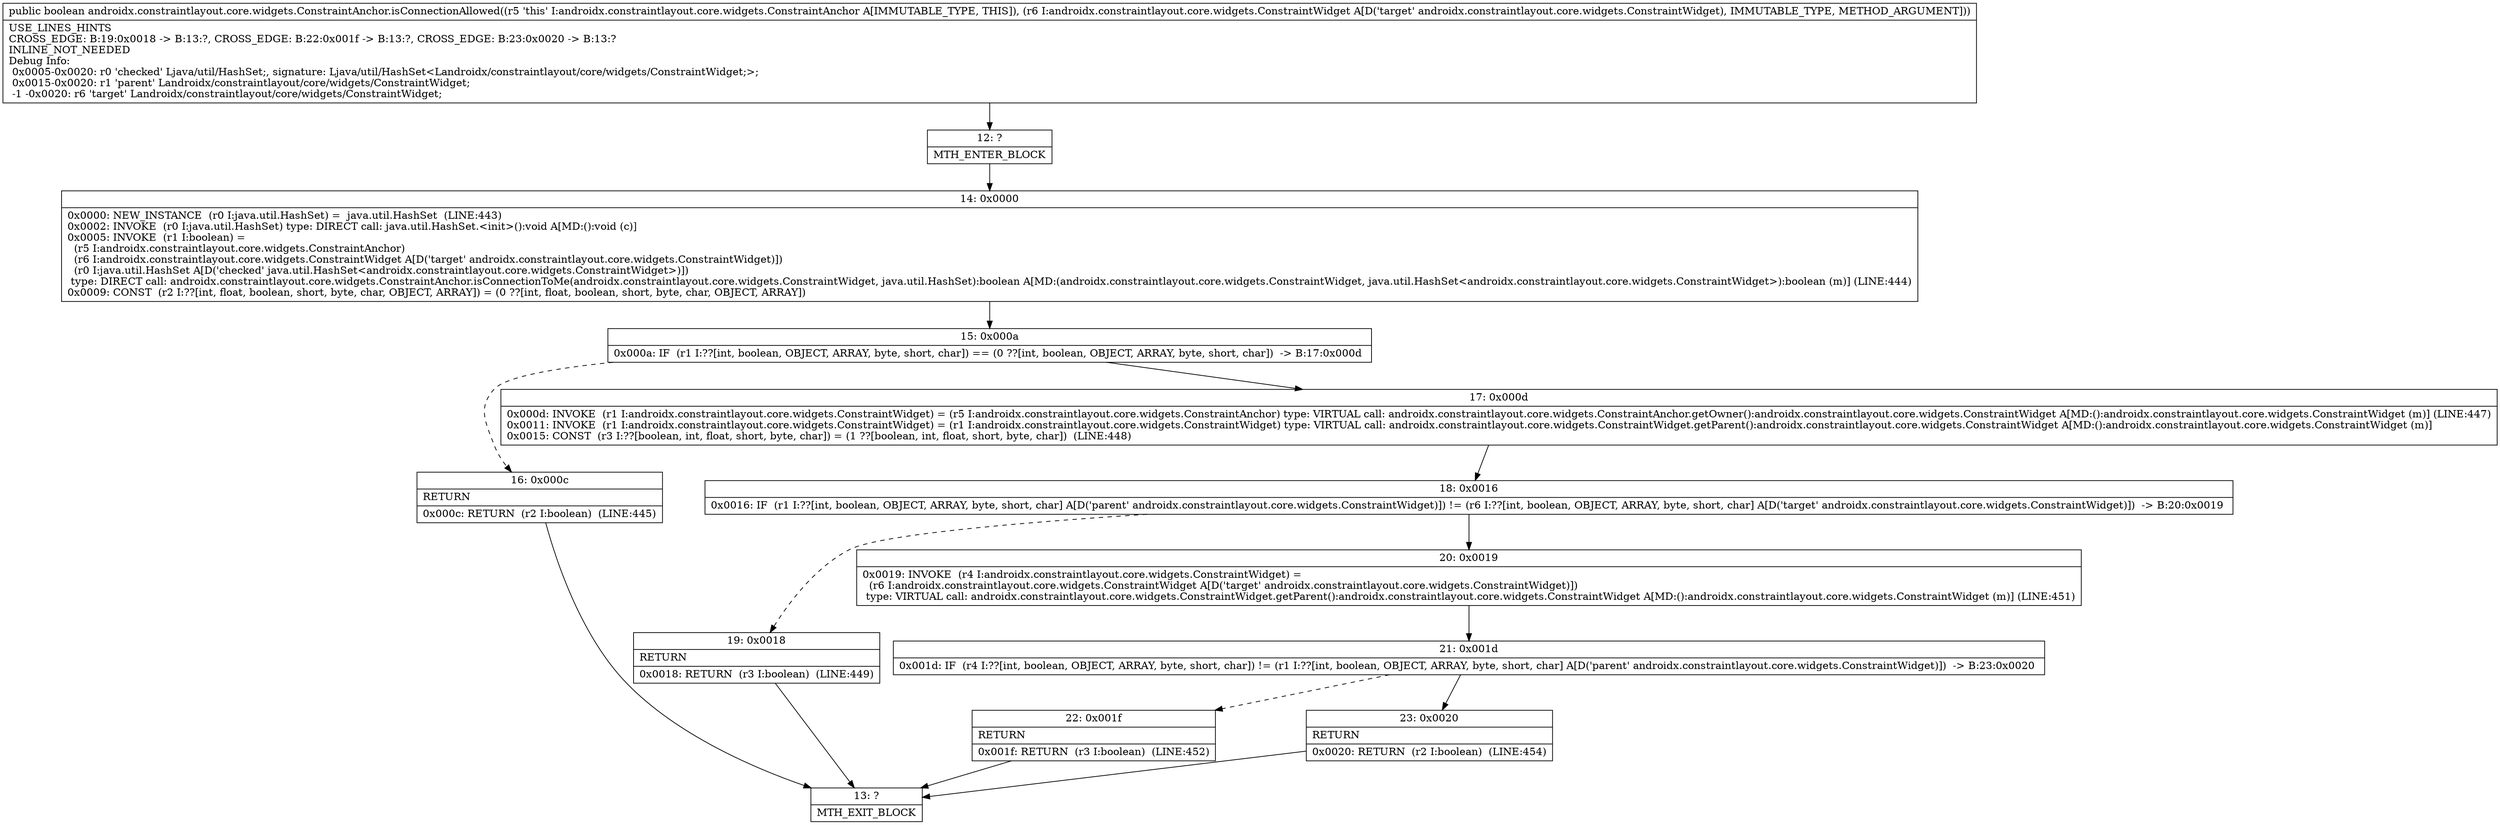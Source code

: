 digraph "CFG forandroidx.constraintlayout.core.widgets.ConstraintAnchor.isConnectionAllowed(Landroidx\/constraintlayout\/core\/widgets\/ConstraintWidget;)Z" {
Node_12 [shape=record,label="{12\:\ ?|MTH_ENTER_BLOCK\l}"];
Node_14 [shape=record,label="{14\:\ 0x0000|0x0000: NEW_INSTANCE  (r0 I:java.util.HashSet) =  java.util.HashSet  (LINE:443)\l0x0002: INVOKE  (r0 I:java.util.HashSet) type: DIRECT call: java.util.HashSet.\<init\>():void A[MD:():void (c)]\l0x0005: INVOKE  (r1 I:boolean) = \l  (r5 I:androidx.constraintlayout.core.widgets.ConstraintAnchor)\l  (r6 I:androidx.constraintlayout.core.widgets.ConstraintWidget A[D('target' androidx.constraintlayout.core.widgets.ConstraintWidget)])\l  (r0 I:java.util.HashSet A[D('checked' java.util.HashSet\<androidx.constraintlayout.core.widgets.ConstraintWidget\>)])\l type: DIRECT call: androidx.constraintlayout.core.widgets.ConstraintAnchor.isConnectionToMe(androidx.constraintlayout.core.widgets.ConstraintWidget, java.util.HashSet):boolean A[MD:(androidx.constraintlayout.core.widgets.ConstraintWidget, java.util.HashSet\<androidx.constraintlayout.core.widgets.ConstraintWidget\>):boolean (m)] (LINE:444)\l0x0009: CONST  (r2 I:??[int, float, boolean, short, byte, char, OBJECT, ARRAY]) = (0 ??[int, float, boolean, short, byte, char, OBJECT, ARRAY]) \l}"];
Node_15 [shape=record,label="{15\:\ 0x000a|0x000a: IF  (r1 I:??[int, boolean, OBJECT, ARRAY, byte, short, char]) == (0 ??[int, boolean, OBJECT, ARRAY, byte, short, char])  \-\> B:17:0x000d \l}"];
Node_16 [shape=record,label="{16\:\ 0x000c|RETURN\l|0x000c: RETURN  (r2 I:boolean)  (LINE:445)\l}"];
Node_13 [shape=record,label="{13\:\ ?|MTH_EXIT_BLOCK\l}"];
Node_17 [shape=record,label="{17\:\ 0x000d|0x000d: INVOKE  (r1 I:androidx.constraintlayout.core.widgets.ConstraintWidget) = (r5 I:androidx.constraintlayout.core.widgets.ConstraintAnchor) type: VIRTUAL call: androidx.constraintlayout.core.widgets.ConstraintAnchor.getOwner():androidx.constraintlayout.core.widgets.ConstraintWidget A[MD:():androidx.constraintlayout.core.widgets.ConstraintWidget (m)] (LINE:447)\l0x0011: INVOKE  (r1 I:androidx.constraintlayout.core.widgets.ConstraintWidget) = (r1 I:androidx.constraintlayout.core.widgets.ConstraintWidget) type: VIRTUAL call: androidx.constraintlayout.core.widgets.ConstraintWidget.getParent():androidx.constraintlayout.core.widgets.ConstraintWidget A[MD:():androidx.constraintlayout.core.widgets.ConstraintWidget (m)]\l0x0015: CONST  (r3 I:??[boolean, int, float, short, byte, char]) = (1 ??[boolean, int, float, short, byte, char])  (LINE:448)\l}"];
Node_18 [shape=record,label="{18\:\ 0x0016|0x0016: IF  (r1 I:??[int, boolean, OBJECT, ARRAY, byte, short, char] A[D('parent' androidx.constraintlayout.core.widgets.ConstraintWidget)]) != (r6 I:??[int, boolean, OBJECT, ARRAY, byte, short, char] A[D('target' androidx.constraintlayout.core.widgets.ConstraintWidget)])  \-\> B:20:0x0019 \l}"];
Node_19 [shape=record,label="{19\:\ 0x0018|RETURN\l|0x0018: RETURN  (r3 I:boolean)  (LINE:449)\l}"];
Node_20 [shape=record,label="{20\:\ 0x0019|0x0019: INVOKE  (r4 I:androidx.constraintlayout.core.widgets.ConstraintWidget) = \l  (r6 I:androidx.constraintlayout.core.widgets.ConstraintWidget A[D('target' androidx.constraintlayout.core.widgets.ConstraintWidget)])\l type: VIRTUAL call: androidx.constraintlayout.core.widgets.ConstraintWidget.getParent():androidx.constraintlayout.core.widgets.ConstraintWidget A[MD:():androidx.constraintlayout.core.widgets.ConstraintWidget (m)] (LINE:451)\l}"];
Node_21 [shape=record,label="{21\:\ 0x001d|0x001d: IF  (r4 I:??[int, boolean, OBJECT, ARRAY, byte, short, char]) != (r1 I:??[int, boolean, OBJECT, ARRAY, byte, short, char] A[D('parent' androidx.constraintlayout.core.widgets.ConstraintWidget)])  \-\> B:23:0x0020 \l}"];
Node_22 [shape=record,label="{22\:\ 0x001f|RETURN\l|0x001f: RETURN  (r3 I:boolean)  (LINE:452)\l}"];
Node_23 [shape=record,label="{23\:\ 0x0020|RETURN\l|0x0020: RETURN  (r2 I:boolean)  (LINE:454)\l}"];
MethodNode[shape=record,label="{public boolean androidx.constraintlayout.core.widgets.ConstraintAnchor.isConnectionAllowed((r5 'this' I:androidx.constraintlayout.core.widgets.ConstraintAnchor A[IMMUTABLE_TYPE, THIS]), (r6 I:androidx.constraintlayout.core.widgets.ConstraintWidget A[D('target' androidx.constraintlayout.core.widgets.ConstraintWidget), IMMUTABLE_TYPE, METHOD_ARGUMENT]))  | USE_LINES_HINTS\lCROSS_EDGE: B:19:0x0018 \-\> B:13:?, CROSS_EDGE: B:22:0x001f \-\> B:13:?, CROSS_EDGE: B:23:0x0020 \-\> B:13:?\lINLINE_NOT_NEEDED\lDebug Info:\l  0x0005\-0x0020: r0 'checked' Ljava\/util\/HashSet;, signature: Ljava\/util\/HashSet\<Landroidx\/constraintlayout\/core\/widgets\/ConstraintWidget;\>;\l  0x0015\-0x0020: r1 'parent' Landroidx\/constraintlayout\/core\/widgets\/ConstraintWidget;\l  \-1 \-0x0020: r6 'target' Landroidx\/constraintlayout\/core\/widgets\/ConstraintWidget;\l}"];
MethodNode -> Node_12;Node_12 -> Node_14;
Node_14 -> Node_15;
Node_15 -> Node_16[style=dashed];
Node_15 -> Node_17;
Node_16 -> Node_13;
Node_17 -> Node_18;
Node_18 -> Node_19[style=dashed];
Node_18 -> Node_20;
Node_19 -> Node_13;
Node_20 -> Node_21;
Node_21 -> Node_22[style=dashed];
Node_21 -> Node_23;
Node_22 -> Node_13;
Node_23 -> Node_13;
}

